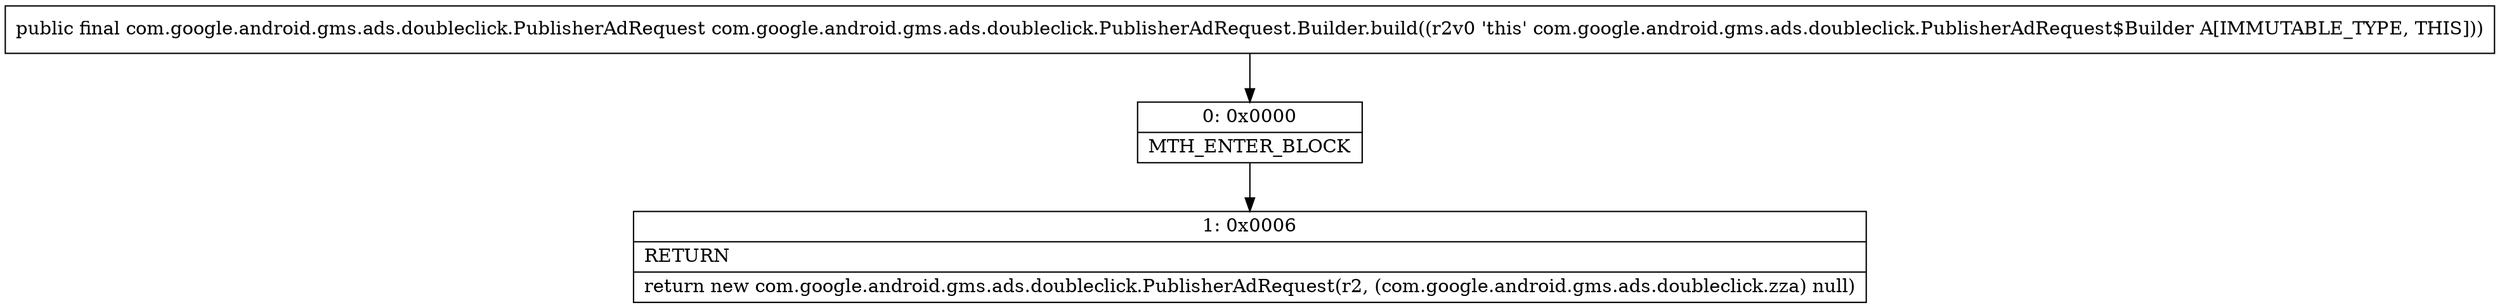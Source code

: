 digraph "CFG forcom.google.android.gms.ads.doubleclick.PublisherAdRequest.Builder.build()Lcom\/google\/android\/gms\/ads\/doubleclick\/PublisherAdRequest;" {
Node_0 [shape=record,label="{0\:\ 0x0000|MTH_ENTER_BLOCK\l}"];
Node_1 [shape=record,label="{1\:\ 0x0006|RETURN\l|return new com.google.android.gms.ads.doubleclick.PublisherAdRequest(r2, (com.google.android.gms.ads.doubleclick.zza) null)\l}"];
MethodNode[shape=record,label="{public final com.google.android.gms.ads.doubleclick.PublisherAdRequest com.google.android.gms.ads.doubleclick.PublisherAdRequest.Builder.build((r2v0 'this' com.google.android.gms.ads.doubleclick.PublisherAdRequest$Builder A[IMMUTABLE_TYPE, THIS])) }"];
MethodNode -> Node_0;
Node_0 -> Node_1;
}

